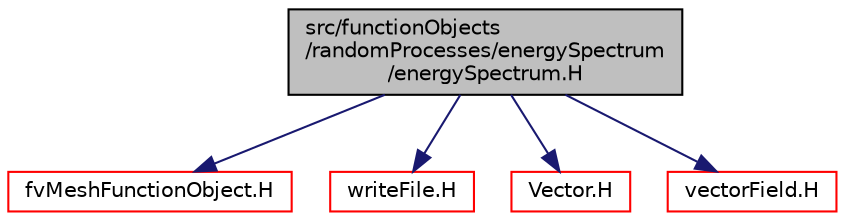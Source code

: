 digraph "src/functionObjects/randomProcesses/energySpectrum/energySpectrum.H"
{
  bgcolor="transparent";
  edge [fontname="Helvetica",fontsize="10",labelfontname="Helvetica",labelfontsize="10"];
  node [fontname="Helvetica",fontsize="10",shape=record];
  Node1 [label="src/functionObjects\l/randomProcesses/energySpectrum\l/energySpectrum.H",height=0.2,width=0.4,color="black", fillcolor="grey75", style="filled" fontcolor="black"];
  Node1 -> Node2 [color="midnightblue",fontsize="10",style="solid",fontname="Helvetica"];
  Node2 [label="fvMeshFunctionObject.H",height=0.2,width=0.4,color="red",URL="$fvMeshFunctionObject_8H.html"];
  Node1 -> Node3 [color="midnightblue",fontsize="10",style="solid",fontname="Helvetica"];
  Node3 [label="writeFile.H",height=0.2,width=0.4,color="red",URL="$writeFile_8H.html"];
  Node1 -> Node4 [color="midnightblue",fontsize="10",style="solid",fontname="Helvetica"];
  Node4 [label="Vector.H",height=0.2,width=0.4,color="red",URL="$Vector_8H.html"];
  Node1 -> Node5 [color="midnightblue",fontsize="10",style="solid",fontname="Helvetica"];
  Node5 [label="vectorField.H",height=0.2,width=0.4,color="red",URL="$vectorField_8H.html"];
}
